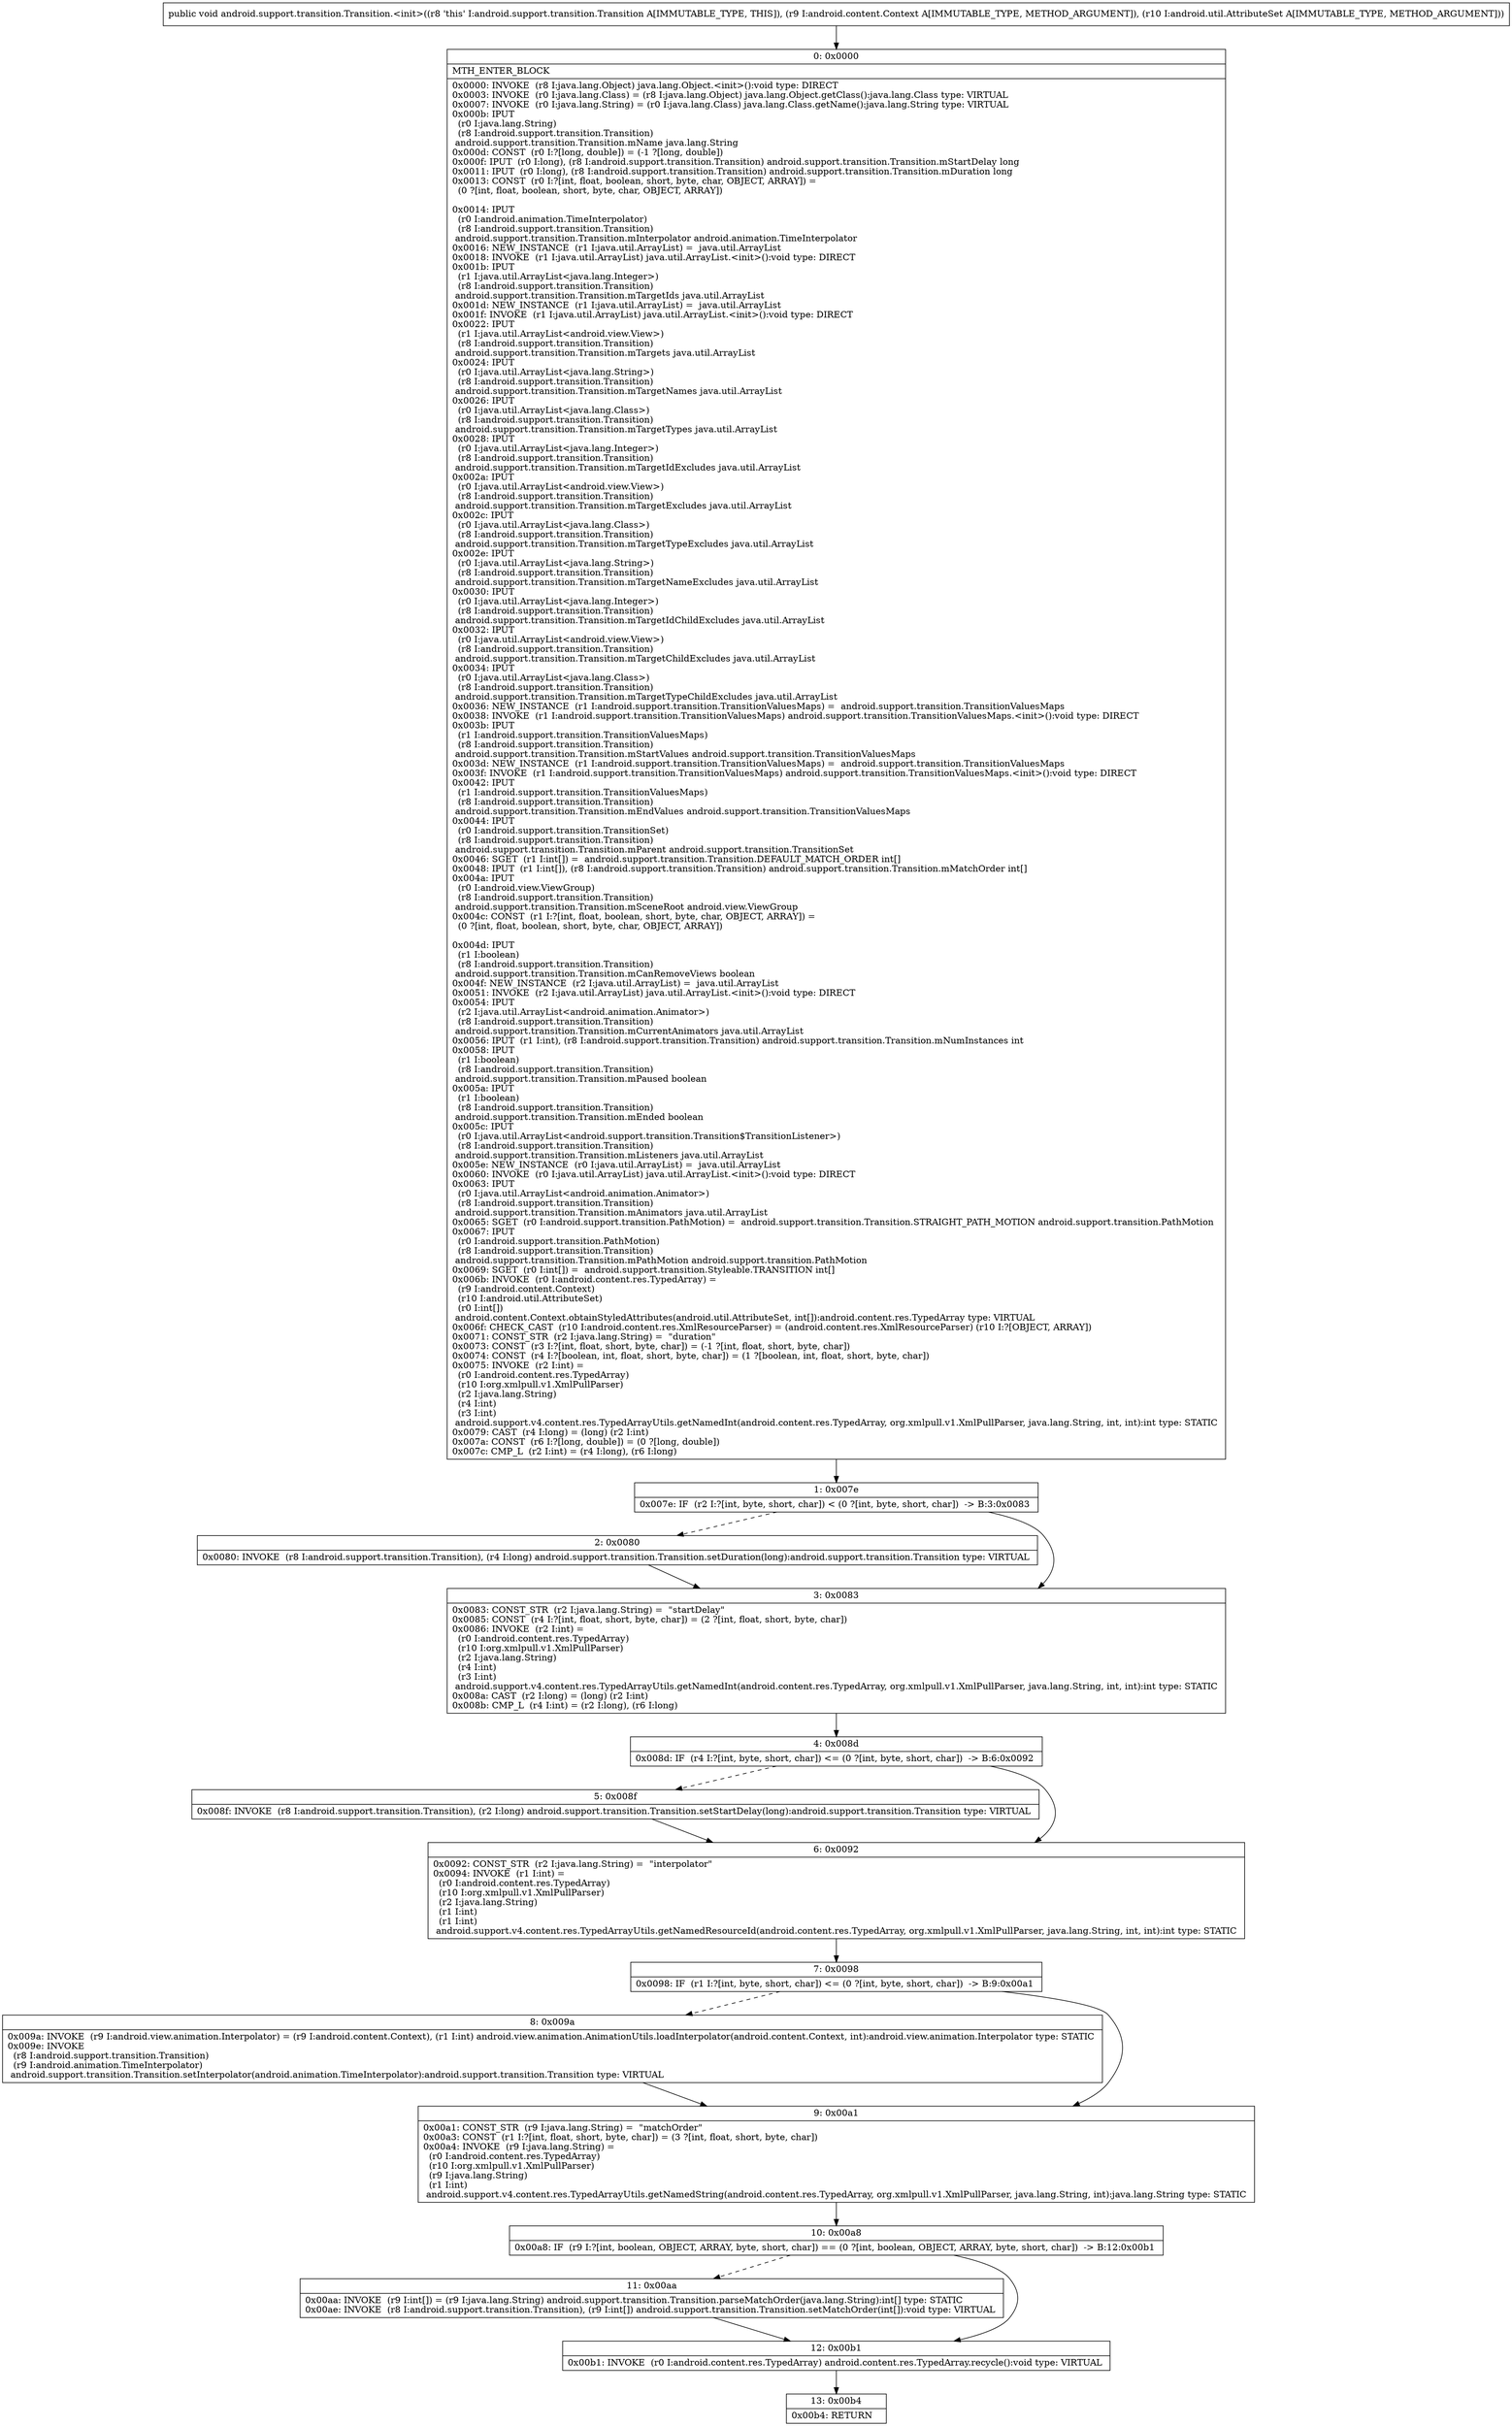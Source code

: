 digraph "CFG forandroid.support.transition.Transition.\<init\>(Landroid\/content\/Context;Landroid\/util\/AttributeSet;)V" {
Node_0 [shape=record,label="{0\:\ 0x0000|MTH_ENTER_BLOCK\l|0x0000: INVOKE  (r8 I:java.lang.Object) java.lang.Object.\<init\>():void type: DIRECT \l0x0003: INVOKE  (r0 I:java.lang.Class) = (r8 I:java.lang.Object) java.lang.Object.getClass():java.lang.Class type: VIRTUAL \l0x0007: INVOKE  (r0 I:java.lang.String) = (r0 I:java.lang.Class) java.lang.Class.getName():java.lang.String type: VIRTUAL \l0x000b: IPUT  \l  (r0 I:java.lang.String)\l  (r8 I:android.support.transition.Transition)\l android.support.transition.Transition.mName java.lang.String \l0x000d: CONST  (r0 I:?[long, double]) = (\-1 ?[long, double]) \l0x000f: IPUT  (r0 I:long), (r8 I:android.support.transition.Transition) android.support.transition.Transition.mStartDelay long \l0x0011: IPUT  (r0 I:long), (r8 I:android.support.transition.Transition) android.support.transition.Transition.mDuration long \l0x0013: CONST  (r0 I:?[int, float, boolean, short, byte, char, OBJECT, ARRAY]) = \l  (0 ?[int, float, boolean, short, byte, char, OBJECT, ARRAY])\l \l0x0014: IPUT  \l  (r0 I:android.animation.TimeInterpolator)\l  (r8 I:android.support.transition.Transition)\l android.support.transition.Transition.mInterpolator android.animation.TimeInterpolator \l0x0016: NEW_INSTANCE  (r1 I:java.util.ArrayList) =  java.util.ArrayList \l0x0018: INVOKE  (r1 I:java.util.ArrayList) java.util.ArrayList.\<init\>():void type: DIRECT \l0x001b: IPUT  \l  (r1 I:java.util.ArrayList\<java.lang.Integer\>)\l  (r8 I:android.support.transition.Transition)\l android.support.transition.Transition.mTargetIds java.util.ArrayList \l0x001d: NEW_INSTANCE  (r1 I:java.util.ArrayList) =  java.util.ArrayList \l0x001f: INVOKE  (r1 I:java.util.ArrayList) java.util.ArrayList.\<init\>():void type: DIRECT \l0x0022: IPUT  \l  (r1 I:java.util.ArrayList\<android.view.View\>)\l  (r8 I:android.support.transition.Transition)\l android.support.transition.Transition.mTargets java.util.ArrayList \l0x0024: IPUT  \l  (r0 I:java.util.ArrayList\<java.lang.String\>)\l  (r8 I:android.support.transition.Transition)\l android.support.transition.Transition.mTargetNames java.util.ArrayList \l0x0026: IPUT  \l  (r0 I:java.util.ArrayList\<java.lang.Class\>)\l  (r8 I:android.support.transition.Transition)\l android.support.transition.Transition.mTargetTypes java.util.ArrayList \l0x0028: IPUT  \l  (r0 I:java.util.ArrayList\<java.lang.Integer\>)\l  (r8 I:android.support.transition.Transition)\l android.support.transition.Transition.mTargetIdExcludes java.util.ArrayList \l0x002a: IPUT  \l  (r0 I:java.util.ArrayList\<android.view.View\>)\l  (r8 I:android.support.transition.Transition)\l android.support.transition.Transition.mTargetExcludes java.util.ArrayList \l0x002c: IPUT  \l  (r0 I:java.util.ArrayList\<java.lang.Class\>)\l  (r8 I:android.support.transition.Transition)\l android.support.transition.Transition.mTargetTypeExcludes java.util.ArrayList \l0x002e: IPUT  \l  (r0 I:java.util.ArrayList\<java.lang.String\>)\l  (r8 I:android.support.transition.Transition)\l android.support.transition.Transition.mTargetNameExcludes java.util.ArrayList \l0x0030: IPUT  \l  (r0 I:java.util.ArrayList\<java.lang.Integer\>)\l  (r8 I:android.support.transition.Transition)\l android.support.transition.Transition.mTargetIdChildExcludes java.util.ArrayList \l0x0032: IPUT  \l  (r0 I:java.util.ArrayList\<android.view.View\>)\l  (r8 I:android.support.transition.Transition)\l android.support.transition.Transition.mTargetChildExcludes java.util.ArrayList \l0x0034: IPUT  \l  (r0 I:java.util.ArrayList\<java.lang.Class\>)\l  (r8 I:android.support.transition.Transition)\l android.support.transition.Transition.mTargetTypeChildExcludes java.util.ArrayList \l0x0036: NEW_INSTANCE  (r1 I:android.support.transition.TransitionValuesMaps) =  android.support.transition.TransitionValuesMaps \l0x0038: INVOKE  (r1 I:android.support.transition.TransitionValuesMaps) android.support.transition.TransitionValuesMaps.\<init\>():void type: DIRECT \l0x003b: IPUT  \l  (r1 I:android.support.transition.TransitionValuesMaps)\l  (r8 I:android.support.transition.Transition)\l android.support.transition.Transition.mStartValues android.support.transition.TransitionValuesMaps \l0x003d: NEW_INSTANCE  (r1 I:android.support.transition.TransitionValuesMaps) =  android.support.transition.TransitionValuesMaps \l0x003f: INVOKE  (r1 I:android.support.transition.TransitionValuesMaps) android.support.transition.TransitionValuesMaps.\<init\>():void type: DIRECT \l0x0042: IPUT  \l  (r1 I:android.support.transition.TransitionValuesMaps)\l  (r8 I:android.support.transition.Transition)\l android.support.transition.Transition.mEndValues android.support.transition.TransitionValuesMaps \l0x0044: IPUT  \l  (r0 I:android.support.transition.TransitionSet)\l  (r8 I:android.support.transition.Transition)\l android.support.transition.Transition.mParent android.support.transition.TransitionSet \l0x0046: SGET  (r1 I:int[]) =  android.support.transition.Transition.DEFAULT_MATCH_ORDER int[] \l0x0048: IPUT  (r1 I:int[]), (r8 I:android.support.transition.Transition) android.support.transition.Transition.mMatchOrder int[] \l0x004a: IPUT  \l  (r0 I:android.view.ViewGroup)\l  (r8 I:android.support.transition.Transition)\l android.support.transition.Transition.mSceneRoot android.view.ViewGroup \l0x004c: CONST  (r1 I:?[int, float, boolean, short, byte, char, OBJECT, ARRAY]) = \l  (0 ?[int, float, boolean, short, byte, char, OBJECT, ARRAY])\l \l0x004d: IPUT  \l  (r1 I:boolean)\l  (r8 I:android.support.transition.Transition)\l android.support.transition.Transition.mCanRemoveViews boolean \l0x004f: NEW_INSTANCE  (r2 I:java.util.ArrayList) =  java.util.ArrayList \l0x0051: INVOKE  (r2 I:java.util.ArrayList) java.util.ArrayList.\<init\>():void type: DIRECT \l0x0054: IPUT  \l  (r2 I:java.util.ArrayList\<android.animation.Animator\>)\l  (r8 I:android.support.transition.Transition)\l android.support.transition.Transition.mCurrentAnimators java.util.ArrayList \l0x0056: IPUT  (r1 I:int), (r8 I:android.support.transition.Transition) android.support.transition.Transition.mNumInstances int \l0x0058: IPUT  \l  (r1 I:boolean)\l  (r8 I:android.support.transition.Transition)\l android.support.transition.Transition.mPaused boolean \l0x005a: IPUT  \l  (r1 I:boolean)\l  (r8 I:android.support.transition.Transition)\l android.support.transition.Transition.mEnded boolean \l0x005c: IPUT  \l  (r0 I:java.util.ArrayList\<android.support.transition.Transition$TransitionListener\>)\l  (r8 I:android.support.transition.Transition)\l android.support.transition.Transition.mListeners java.util.ArrayList \l0x005e: NEW_INSTANCE  (r0 I:java.util.ArrayList) =  java.util.ArrayList \l0x0060: INVOKE  (r0 I:java.util.ArrayList) java.util.ArrayList.\<init\>():void type: DIRECT \l0x0063: IPUT  \l  (r0 I:java.util.ArrayList\<android.animation.Animator\>)\l  (r8 I:android.support.transition.Transition)\l android.support.transition.Transition.mAnimators java.util.ArrayList \l0x0065: SGET  (r0 I:android.support.transition.PathMotion) =  android.support.transition.Transition.STRAIGHT_PATH_MOTION android.support.transition.PathMotion \l0x0067: IPUT  \l  (r0 I:android.support.transition.PathMotion)\l  (r8 I:android.support.transition.Transition)\l android.support.transition.Transition.mPathMotion android.support.transition.PathMotion \l0x0069: SGET  (r0 I:int[]) =  android.support.transition.Styleable.TRANSITION int[] \l0x006b: INVOKE  (r0 I:android.content.res.TypedArray) = \l  (r9 I:android.content.Context)\l  (r10 I:android.util.AttributeSet)\l  (r0 I:int[])\l android.content.Context.obtainStyledAttributes(android.util.AttributeSet, int[]):android.content.res.TypedArray type: VIRTUAL \l0x006f: CHECK_CAST  (r10 I:android.content.res.XmlResourceParser) = (android.content.res.XmlResourceParser) (r10 I:?[OBJECT, ARRAY]) \l0x0071: CONST_STR  (r2 I:java.lang.String) =  \"duration\" \l0x0073: CONST  (r3 I:?[int, float, short, byte, char]) = (\-1 ?[int, float, short, byte, char]) \l0x0074: CONST  (r4 I:?[boolean, int, float, short, byte, char]) = (1 ?[boolean, int, float, short, byte, char]) \l0x0075: INVOKE  (r2 I:int) = \l  (r0 I:android.content.res.TypedArray)\l  (r10 I:org.xmlpull.v1.XmlPullParser)\l  (r2 I:java.lang.String)\l  (r4 I:int)\l  (r3 I:int)\l android.support.v4.content.res.TypedArrayUtils.getNamedInt(android.content.res.TypedArray, org.xmlpull.v1.XmlPullParser, java.lang.String, int, int):int type: STATIC \l0x0079: CAST  (r4 I:long) = (long) (r2 I:int) \l0x007a: CONST  (r6 I:?[long, double]) = (0 ?[long, double]) \l0x007c: CMP_L  (r2 I:int) = (r4 I:long), (r6 I:long) \l}"];
Node_1 [shape=record,label="{1\:\ 0x007e|0x007e: IF  (r2 I:?[int, byte, short, char]) \< (0 ?[int, byte, short, char])  \-\> B:3:0x0083 \l}"];
Node_2 [shape=record,label="{2\:\ 0x0080|0x0080: INVOKE  (r8 I:android.support.transition.Transition), (r4 I:long) android.support.transition.Transition.setDuration(long):android.support.transition.Transition type: VIRTUAL \l}"];
Node_3 [shape=record,label="{3\:\ 0x0083|0x0083: CONST_STR  (r2 I:java.lang.String) =  \"startDelay\" \l0x0085: CONST  (r4 I:?[int, float, short, byte, char]) = (2 ?[int, float, short, byte, char]) \l0x0086: INVOKE  (r2 I:int) = \l  (r0 I:android.content.res.TypedArray)\l  (r10 I:org.xmlpull.v1.XmlPullParser)\l  (r2 I:java.lang.String)\l  (r4 I:int)\l  (r3 I:int)\l android.support.v4.content.res.TypedArrayUtils.getNamedInt(android.content.res.TypedArray, org.xmlpull.v1.XmlPullParser, java.lang.String, int, int):int type: STATIC \l0x008a: CAST  (r2 I:long) = (long) (r2 I:int) \l0x008b: CMP_L  (r4 I:int) = (r2 I:long), (r6 I:long) \l}"];
Node_4 [shape=record,label="{4\:\ 0x008d|0x008d: IF  (r4 I:?[int, byte, short, char]) \<= (0 ?[int, byte, short, char])  \-\> B:6:0x0092 \l}"];
Node_5 [shape=record,label="{5\:\ 0x008f|0x008f: INVOKE  (r8 I:android.support.transition.Transition), (r2 I:long) android.support.transition.Transition.setStartDelay(long):android.support.transition.Transition type: VIRTUAL \l}"];
Node_6 [shape=record,label="{6\:\ 0x0092|0x0092: CONST_STR  (r2 I:java.lang.String) =  \"interpolator\" \l0x0094: INVOKE  (r1 I:int) = \l  (r0 I:android.content.res.TypedArray)\l  (r10 I:org.xmlpull.v1.XmlPullParser)\l  (r2 I:java.lang.String)\l  (r1 I:int)\l  (r1 I:int)\l android.support.v4.content.res.TypedArrayUtils.getNamedResourceId(android.content.res.TypedArray, org.xmlpull.v1.XmlPullParser, java.lang.String, int, int):int type: STATIC \l}"];
Node_7 [shape=record,label="{7\:\ 0x0098|0x0098: IF  (r1 I:?[int, byte, short, char]) \<= (0 ?[int, byte, short, char])  \-\> B:9:0x00a1 \l}"];
Node_8 [shape=record,label="{8\:\ 0x009a|0x009a: INVOKE  (r9 I:android.view.animation.Interpolator) = (r9 I:android.content.Context), (r1 I:int) android.view.animation.AnimationUtils.loadInterpolator(android.content.Context, int):android.view.animation.Interpolator type: STATIC \l0x009e: INVOKE  \l  (r8 I:android.support.transition.Transition)\l  (r9 I:android.animation.TimeInterpolator)\l android.support.transition.Transition.setInterpolator(android.animation.TimeInterpolator):android.support.transition.Transition type: VIRTUAL \l}"];
Node_9 [shape=record,label="{9\:\ 0x00a1|0x00a1: CONST_STR  (r9 I:java.lang.String) =  \"matchOrder\" \l0x00a3: CONST  (r1 I:?[int, float, short, byte, char]) = (3 ?[int, float, short, byte, char]) \l0x00a4: INVOKE  (r9 I:java.lang.String) = \l  (r0 I:android.content.res.TypedArray)\l  (r10 I:org.xmlpull.v1.XmlPullParser)\l  (r9 I:java.lang.String)\l  (r1 I:int)\l android.support.v4.content.res.TypedArrayUtils.getNamedString(android.content.res.TypedArray, org.xmlpull.v1.XmlPullParser, java.lang.String, int):java.lang.String type: STATIC \l}"];
Node_10 [shape=record,label="{10\:\ 0x00a8|0x00a8: IF  (r9 I:?[int, boolean, OBJECT, ARRAY, byte, short, char]) == (0 ?[int, boolean, OBJECT, ARRAY, byte, short, char])  \-\> B:12:0x00b1 \l}"];
Node_11 [shape=record,label="{11\:\ 0x00aa|0x00aa: INVOKE  (r9 I:int[]) = (r9 I:java.lang.String) android.support.transition.Transition.parseMatchOrder(java.lang.String):int[] type: STATIC \l0x00ae: INVOKE  (r8 I:android.support.transition.Transition), (r9 I:int[]) android.support.transition.Transition.setMatchOrder(int[]):void type: VIRTUAL \l}"];
Node_12 [shape=record,label="{12\:\ 0x00b1|0x00b1: INVOKE  (r0 I:android.content.res.TypedArray) android.content.res.TypedArray.recycle():void type: VIRTUAL \l}"];
Node_13 [shape=record,label="{13\:\ 0x00b4|0x00b4: RETURN   \l}"];
MethodNode[shape=record,label="{public void android.support.transition.Transition.\<init\>((r8 'this' I:android.support.transition.Transition A[IMMUTABLE_TYPE, THIS]), (r9 I:android.content.Context A[IMMUTABLE_TYPE, METHOD_ARGUMENT]), (r10 I:android.util.AttributeSet A[IMMUTABLE_TYPE, METHOD_ARGUMENT])) }"];
MethodNode -> Node_0;
Node_0 -> Node_1;
Node_1 -> Node_2[style=dashed];
Node_1 -> Node_3;
Node_2 -> Node_3;
Node_3 -> Node_4;
Node_4 -> Node_5[style=dashed];
Node_4 -> Node_6;
Node_5 -> Node_6;
Node_6 -> Node_7;
Node_7 -> Node_8[style=dashed];
Node_7 -> Node_9;
Node_8 -> Node_9;
Node_9 -> Node_10;
Node_10 -> Node_11[style=dashed];
Node_10 -> Node_12;
Node_11 -> Node_12;
Node_12 -> Node_13;
}

